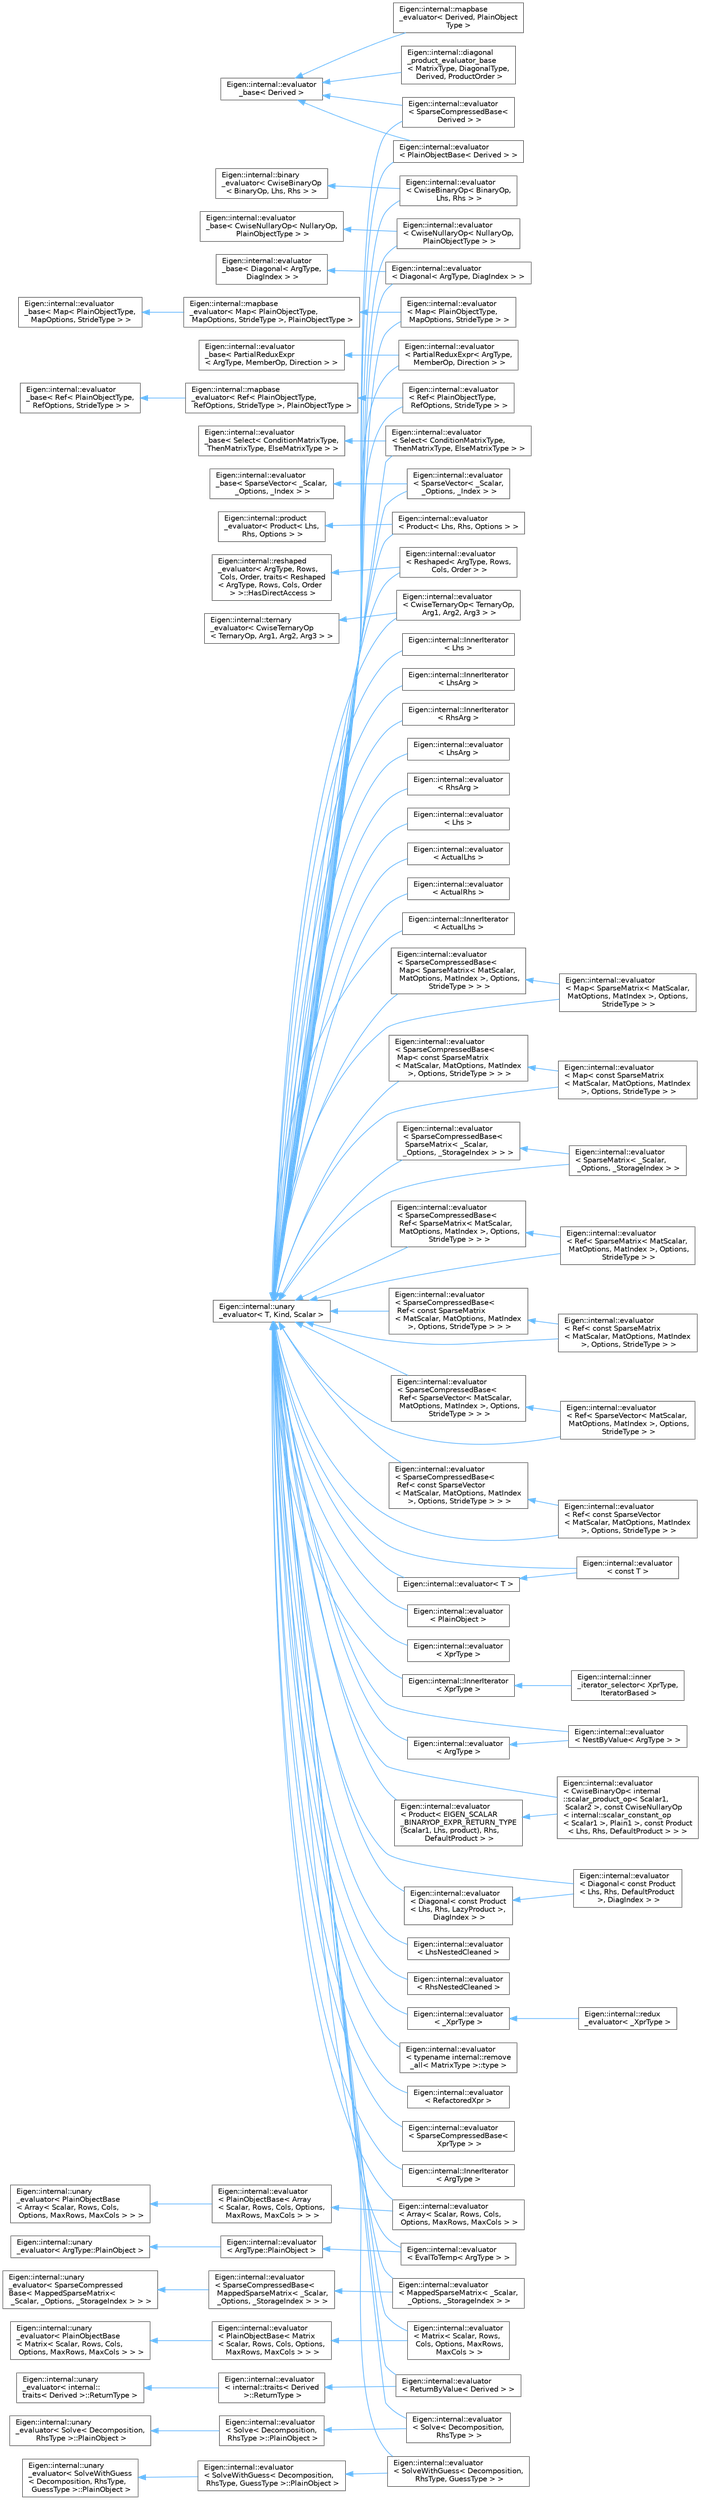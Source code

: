 digraph "Graphical Class Hierarchy"
{
 // LATEX_PDF_SIZE
  bgcolor="transparent";
  edge [fontname=Helvetica,fontsize=10,labelfontname=Helvetica,labelfontsize=10];
  node [fontname=Helvetica,fontsize=10,shape=box,height=0.2,width=0.4];
  rankdir="LR";
  Node0 [id="Node000000",label="Eigen::internal::binary\l_evaluator\< CwiseBinaryOp\l\< BinaryOp, Lhs, Rhs \> \>",height=0.2,width=0.4,color="grey40", fillcolor="white", style="filled",URL="$structEigen_1_1internal_1_1binary__evaluator.html",tooltip=" "];
  Node0 -> Node1 [id="edge611_Node000000_Node000001",dir="back",color="steelblue1",style="solid",tooltip=" "];
  Node1 [id="Node000001",label="Eigen::internal::evaluator\l\< CwiseBinaryOp\< BinaryOp,\l Lhs, Rhs \> \>",height=0.2,width=0.4,color="grey40", fillcolor="white", style="filled",URL="$structEigen_1_1internal_1_1evaluator_3_01CwiseBinaryOp_3_01BinaryOp_00_01Lhs_00_01Rhs_01_4_01_4.html",tooltip=" "];
  Node48 [id="Node000048",label="Eigen::internal::evaluator\l_base\< CwiseNullaryOp\< NullaryOp,\l PlainObjectType \> \>",height=0.2,width=0.4,color="grey40", fillcolor="white", style="filled",URL="$structEigen_1_1internal_1_1evaluator__base.html",tooltip=" "];
  Node48 -> Node47 [id="edge612_Node000048_Node000047",dir="back",color="steelblue1",style="solid",tooltip=" "];
  Node47 [id="Node000047",label="Eigen::internal::evaluator\l\< CwiseNullaryOp\< NullaryOp,\l PlainObjectType \> \>",height=0.2,width=0.4,color="grey40", fillcolor="white", style="filled",URL="$structEigen_1_1internal_1_1evaluator_3_01CwiseNullaryOp_3_01NullaryOp_00_01PlainObjectType_01_4_01_4.html",tooltip=" "];
  Node68 [id="Node000068",label="Eigen::internal::evaluator\l_base\< Derived \>",height=0.2,width=0.4,color="grey40", fillcolor="white", style="filled",URL="$structEigen_1_1internal_1_1evaluator__base.html",tooltip=" "];
  Node68 -> Node69 [id="edge613_Node000068_Node000069",dir="back",color="steelblue1",style="solid",tooltip=" "];
  Node69 [id="Node000069",label="Eigen::internal::diagonal\l_product_evaluator_base\l\< MatrixType, DiagonalType,\l Derived, ProductOrder \>",height=0.2,width=0.4,color="grey40", fillcolor="white", style="filled",URL="$structEigen_1_1internal_1_1diagonal__product__evaluator__base.html",tooltip=" "];
  Node68 -> Node67 [id="edge614_Node000068_Node000067",dir="back",color="steelblue1",style="solid",tooltip=" "];
  Node67 [id="Node000067",label="Eigen::internal::evaluator\l\< PlainObjectBase\< Derived \> \>",height=0.2,width=0.4,color="grey40", fillcolor="white", style="filled",URL="$structEigen_1_1internal_1_1evaluator_3_01PlainObjectBase_3_01Derived_01_4_01_4.html",tooltip=" "];
  Node68 -> Node70 [id="edge615_Node000068_Node000070",dir="back",color="steelblue1",style="solid",tooltip=" "];
  Node70 [id="Node000070",label="Eigen::internal::evaluator\l\< SparseCompressedBase\<\l Derived \> \>",height=0.2,width=0.4,color="grey40", fillcolor="white", style="filled",URL="$structEigen_1_1internal_1_1evaluator_3_01SparseCompressedBase_3_01Derived_01_4_01_4.html",tooltip=" "];
  Node68 -> Node71 [id="edge616_Node000068_Node000071",dir="back",color="steelblue1",style="solid",tooltip=" "];
  Node71 [id="Node000071",label="Eigen::internal::mapbase\l_evaluator\< Derived, PlainObject\lType \>",height=0.2,width=0.4,color="grey40", fillcolor="white", style="filled",URL="$structEigen_1_1internal_1_1mapbase__evaluator.html",tooltip=" "];
  Node52 [id="Node000052",label="Eigen::internal::evaluator\l_base\< Diagonal\< ArgType,\l DiagIndex \> \>",height=0.2,width=0.4,color="grey40", fillcolor="white", style="filled",URL="$structEigen_1_1internal_1_1evaluator__base.html",tooltip=" "];
  Node52 -> Node51 [id="edge617_Node000052_Node000051",dir="back",color="steelblue1",style="solid",tooltip=" "];
  Node51 [id="Node000051",label="Eigen::internal::evaluator\l\< Diagonal\< ArgType, DiagIndex \> \>",height=0.2,width=0.4,color="grey40", fillcolor="white", style="filled",URL="$structEigen_1_1internal_1_1evaluator_3_01Diagonal_3_01ArgType_00_01DiagIndex_01_4_01_4.html",tooltip=" "];
  Node58 [id="Node000058",label="Eigen::internal::evaluator\l_base\< Map\< PlainObjectType,\l MapOptions, StrideType \> \>",height=0.2,width=0.4,color="grey40", fillcolor="white", style="filled",URL="$structEigen_1_1internal_1_1evaluator__base.html",tooltip=" "];
  Node58 -> Node57 [id="edge618_Node000058_Node000057",dir="back",color="steelblue1",style="solid",tooltip=" "];
  Node57 [id="Node000057",label="Eigen::internal::mapbase\l_evaluator\< Map\< PlainObjectType,\l MapOptions, StrideType \>, PlainObjectType \>",height=0.2,width=0.4,color="grey40", fillcolor="white", style="filled",URL="$structEigen_1_1internal_1_1mapbase__evaluator.html",tooltip=" "];
  Node57 -> Node56 [id="edge619_Node000057_Node000056",dir="back",color="steelblue1",style="solid",tooltip=" "];
  Node56 [id="Node000056",label="Eigen::internal::evaluator\l\< Map\< PlainObjectType,\l MapOptions, StrideType \> \>",height=0.2,width=0.4,color="grey40", fillcolor="white", style="filled",URL="$structEigen_1_1internal_1_1evaluator_3_01Map_3_01PlainObjectType_00_01MapOptions_00_01StrideType_01_4_01_4.html",tooltip=" "];
  Node66 [id="Node000066",label="Eigen::internal::evaluator\l_base\< PartialReduxExpr\l\< ArgType, MemberOp, Direction \> \>",height=0.2,width=0.4,color="grey40", fillcolor="white", style="filled",URL="$structEigen_1_1internal_1_1evaluator__base.html",tooltip=" "];
  Node66 -> Node65 [id="edge620_Node000066_Node000065",dir="back",color="steelblue1",style="solid",tooltip=" "];
  Node65 [id="Node000065",label="Eigen::internal::evaluator\l\< PartialReduxExpr\< ArgType,\l MemberOp, Direction \> \>",height=0.2,width=0.4,color="grey40", fillcolor="white", style="filled",URL="$structEigen_1_1internal_1_1evaluator_3_01PartialReduxExpr_3_01ArgType_00_01MemberOp_00_01Direction_01_4_01_4.html",tooltip=" "];
  Node76 [id="Node000076",label="Eigen::internal::evaluator\l_base\< Ref\< PlainObjectType,\l RefOptions, StrideType \> \>",height=0.2,width=0.4,color="grey40", fillcolor="white", style="filled",URL="$structEigen_1_1internal_1_1evaluator__base.html",tooltip=" "];
  Node76 -> Node75 [id="edge621_Node000076_Node000075",dir="back",color="steelblue1",style="solid",tooltip=" "];
  Node75 [id="Node000075",label="Eigen::internal::mapbase\l_evaluator\< Ref\< PlainObjectType,\l RefOptions, StrideType \>, PlainObjectType \>",height=0.2,width=0.4,color="grey40", fillcolor="white", style="filled",URL="$structEigen_1_1internal_1_1mapbase__evaluator.html",tooltip=" "];
  Node75 -> Node74 [id="edge622_Node000075_Node000074",dir="back",color="steelblue1",style="solid",tooltip=" "];
  Node74 [id="Node000074",label="Eigen::internal::evaluator\l\< Ref\< PlainObjectType,\l RefOptions, StrideType \> \>",height=0.2,width=0.4,color="grey40", fillcolor="white", style="filled",URL="$structEigen_1_1internal_1_1evaluator_3_01Ref_3_01PlainObjectType_00_01RefOptions_00_01StrideType_01_4_01_4.html",tooltip=" "];
  Node83 [id="Node000083",label="Eigen::internal::evaluator\l_base\< Select\< ConditionMatrixType,\l ThenMatrixType, ElseMatrixType \> \>",height=0.2,width=0.4,color="grey40", fillcolor="white", style="filled",URL="$structEigen_1_1internal_1_1evaluator__base.html",tooltip=" "];
  Node83 -> Node82 [id="edge623_Node000083_Node000082",dir="back",color="steelblue1",style="solid",tooltip=" "];
  Node82 [id="Node000082",label="Eigen::internal::evaluator\l\< Select\< ConditionMatrixType,\l ThenMatrixType, ElseMatrixType \> \>",height=0.2,width=0.4,color="grey40", fillcolor="white", style="filled",URL="$structEigen_1_1internal_1_1evaluator_3_01Select_3_01ConditionMatrixType_00_01ThenMatrixType_00_01ElseMatrixType_01_4_01_4.html",tooltip=" "];
  Node91 [id="Node000091",label="Eigen::internal::evaluator\l_base\< SparseVector\< _Scalar,\l _Options, _Index \> \>",height=0.2,width=0.4,color="grey40", fillcolor="white", style="filled",URL="$structEigen_1_1internal_1_1evaluator__base.html",tooltip=" "];
  Node91 -> Node90 [id="edge624_Node000091_Node000090",dir="back",color="steelblue1",style="solid",tooltip=" "];
  Node90 [id="Node000090",label="Eigen::internal::evaluator\l\< SparseVector\< _Scalar,\l _Options, _Index \> \>",height=0.2,width=0.4,color="grey40", fillcolor="white", style="filled",URL="$structEigen_1_1internal_1_1evaluator_3_01SparseVector_3_01__Scalar_00_01__Options_00_01__Index_01_4_01_4.html",tooltip=" "];
  Node73 [id="Node000073",label="Eigen::internal::product\l_evaluator\< Product\< Lhs,\l Rhs, Options \> \>",height=0.2,width=0.4,color="grey40", fillcolor="white", style="filled",URL="$structEigen_1_1internal_1_1product__evaluator.html",tooltip=" "];
  Node73 -> Node72 [id="edge625_Node000073_Node000072",dir="back",color="steelblue1",style="solid",tooltip=" "];
  Node72 [id="Node000072",label="Eigen::internal::evaluator\l\< Product\< Lhs, Rhs, Options \> \>",height=0.2,width=0.4,color="grey40", fillcolor="white", style="filled",URL="$structEigen_1_1internal_1_1evaluator_3_01Product_3_01Lhs_00_01Rhs_00_01Options_01_4_01_4.html",tooltip=" "];
  Node78 [id="Node000078",label="Eigen::internal::reshaped\l_evaluator\< ArgType, Rows,\l Cols, Order, traits\< Reshaped\l\< ArgType, Rows, Cols, Order\l \> \>::HasDirectAccess \>",height=0.2,width=0.4,color="grey40", fillcolor="white", style="filled",URL="$structEigen_1_1internal_1_1reshaped__evaluator.html",tooltip=" "];
  Node78 -> Node77 [id="edge626_Node000078_Node000077",dir="back",color="steelblue1",style="solid",tooltip=" "];
  Node77 [id="Node000077",label="Eigen::internal::evaluator\l\< Reshaped\< ArgType, Rows,\l Cols, Order \> \>",height=0.2,width=0.4,color="grey40", fillcolor="white", style="filled",URL="$structEigen_1_1internal_1_1evaluator_3_01Reshaped_3_01ArgType_00_01Rows_00_01Cols_00_01Order_01_4_01_4.html",tooltip=" "];
  Node50 [id="Node000050",label="Eigen::internal::ternary\l_evaluator\< CwiseTernaryOp\l\< TernaryOp, Arg1, Arg2, Arg3 \> \>",height=0.2,width=0.4,color="grey40", fillcolor="white", style="filled",URL="$structEigen_1_1internal_1_1ternary__evaluator.html",tooltip=" "];
  Node50 -> Node49 [id="edge627_Node000050_Node000049",dir="back",color="steelblue1",style="solid",tooltip=" "];
  Node49 [id="Node000049",label="Eigen::internal::evaluator\l\< CwiseTernaryOp\< TernaryOp,\l Arg1, Arg2, Arg3 \> \>",height=0.2,width=0.4,color="grey40", fillcolor="white", style="filled",URL="$structEigen_1_1internal_1_1evaluator_3_01CwiseTernaryOp_3_01TernaryOp_00_01Arg1_00_01Arg2_00_01Arg3_01_4_01_4.html",tooltip=" "];
  Node2 [id="Node000002",label="Eigen::internal::unary\l_evaluator\< T, Kind, Scalar \>",height=0.2,width=0.4,color="grey40", fillcolor="white", style="filled",URL="$structEigen_1_1internal_1_1unary__evaluator.html",tooltip=" "];
  Node2 -> Node3 [id="edge628_Node000002_Node000003",dir="back",color="steelblue1",style="solid",tooltip=" "];
  Node3 [id="Node000003",label="Eigen::internal::evaluator\l\< PlainObject \>",height=0.2,width=0.4,color="grey40", fillcolor="white", style="filled",URL="$structEigen_1_1internal_1_1evaluator.html",tooltip=" "];
  Node2 -> Node4 [id="edge629_Node000002_Node000004",dir="back",color="steelblue1",style="solid",tooltip=" "];
  Node4 [id="Node000004",label="Eigen::internal::evaluator\l\< XprType \>",height=0.2,width=0.4,color="grey40", fillcolor="white", style="filled",URL="$structEigen_1_1internal_1_1evaluator.html",tooltip=" "];
  Node2 -> Node5 [id="edge630_Node000002_Node000005",dir="back",color="steelblue1",style="solid",tooltip=" "];
  Node5 [id="Node000005",label="Eigen::internal::InnerIterator\l\< XprType \>",height=0.2,width=0.4,color="grey40", fillcolor="white", style="filled",URL="$structEigen_1_1internal_1_1evaluator.html",tooltip=" "];
  Node5 -> Node6 [id="edge631_Node000005_Node000006",dir="back",color="steelblue1",style="solid",tooltip=" "];
  Node6 [id="Node000006",label="Eigen::internal::inner\l_iterator_selector\< XprType,\l IteratorBased \>",height=0.2,width=0.4,color="grey40", fillcolor="white", style="filled",URL="$classEigen_1_1internal_1_1inner__iterator__selector_3_01XprType_00_01IteratorBased_01_4.html",tooltip=" "];
  Node2 -> Node7 [id="edge632_Node000002_Node000007",dir="back",color="steelblue1",style="solid",tooltip=" "];
  Node7 [id="Node000007",label="Eigen::internal::evaluator\l\< ArgType \>",height=0.2,width=0.4,color="grey40", fillcolor="white", style="filled",URL="$structEigen_1_1internal_1_1evaluator.html",tooltip=" "];
  Node7 -> Node8 [id="edge633_Node000007_Node000008",dir="back",color="steelblue1",style="solid",tooltip=" "];
  Node8 [id="Node000008",label="Eigen::internal::evaluator\l\< NestByValue\< ArgType \> \>",height=0.2,width=0.4,color="grey40", fillcolor="white", style="filled",URL="$structEigen_1_1internal_1_1evaluator_3_01NestByValue_3_01ArgType_01_4_01_4.html",tooltip=" "];
  Node2 -> Node9 [id="edge634_Node000002_Node000009",dir="back",color="steelblue1",style="solid",tooltip=" "];
  Node9 [id="Node000009",label="Eigen::internal::evaluator\l\< Product\< EIGEN_SCALAR\l_BINARYOP_EXPR_RETURN_TYPE\l(Scalar1, Lhs, product), Rhs,\l DefaultProduct \> \>",height=0.2,width=0.4,color="grey40", fillcolor="white", style="filled",URL="$structEigen_1_1internal_1_1evaluator.html",tooltip=" "];
  Node9 -> Node10 [id="edge635_Node000009_Node000010",dir="back",color="steelblue1",style="solid",tooltip=" "];
  Node10 [id="Node000010",label="Eigen::internal::evaluator\l\< CwiseBinaryOp\< internal\l::scalar_product_op\< Scalar1,\l Scalar2 \>, const CwiseNullaryOp\l\< internal::scalar_constant_op\l\< Scalar1 \>, Plain1 \>, const Product\l\< Lhs, Rhs, DefaultProduct \> \> \>",height=0.2,width=0.4,color="grey40", fillcolor="white", style="filled",URL="$structEigen_1_1internal_1_1evaluator_3_01CwiseBinaryOp_3_01internal_1_1scalar__product__op_3_01S6c0cdfe5b2796e1f76893a3464935965.html",tooltip=" "];
  Node2 -> Node11 [id="edge636_Node000002_Node000011",dir="back",color="steelblue1",style="solid",tooltip=" "];
  Node11 [id="Node000011",label="Eigen::internal::evaluator\l\< Diagonal\< const Product\l\< Lhs, Rhs, LazyProduct \>,\l DiagIndex \> \>",height=0.2,width=0.4,color="grey40", fillcolor="white", style="filled",URL="$structEigen_1_1internal_1_1evaluator.html",tooltip=" "];
  Node11 -> Node12 [id="edge637_Node000011_Node000012",dir="back",color="steelblue1",style="solid",tooltip=" "];
  Node12 [id="Node000012",label="Eigen::internal::evaluator\l\< Diagonal\< const Product\l\< Lhs, Rhs, DefaultProduct\l \>, DiagIndex \> \>",height=0.2,width=0.4,color="grey40", fillcolor="white", style="filled",URL="$structEigen_1_1internal_1_1evaluator_3_01Diagonal_3_01const_01Product_3_01Lhs_00_01Rhs_00_01Defabe1176db04885d040269ad1fa310b581.html",tooltip=" "];
  Node2 -> Node13 [id="edge638_Node000002_Node000013",dir="back",color="steelblue1",style="solid",tooltip=" "];
  Node13 [id="Node000013",label="Eigen::internal::evaluator\l\< LhsNestedCleaned \>",height=0.2,width=0.4,color="grey40", fillcolor="white", style="filled",URL="$structEigen_1_1internal_1_1evaluator.html",tooltip=" "];
  Node2 -> Node14 [id="edge639_Node000002_Node000014",dir="back",color="steelblue1",style="solid",tooltip=" "];
  Node14 [id="Node000014",label="Eigen::internal::evaluator\l\< RhsNestedCleaned \>",height=0.2,width=0.4,color="grey40", fillcolor="white", style="filled",URL="$structEigen_1_1internal_1_1evaluator.html",tooltip=" "];
  Node2 -> Node15 [id="edge640_Node000002_Node000015",dir="back",color="steelblue1",style="solid",tooltip=" "];
  Node15 [id="Node000015",label="Eigen::internal::evaluator\l\< _XprType \>",height=0.2,width=0.4,color="grey40", fillcolor="white", style="filled",URL="$structEigen_1_1internal_1_1evaluator.html",tooltip=" "];
  Node15 -> Node16 [id="edge641_Node000015_Node000016",dir="back",color="steelblue1",style="solid",tooltip=" "];
  Node16 [id="Node000016",label="Eigen::internal::redux\l_evaluator\< _XprType \>",height=0.2,width=0.4,color="grey40", fillcolor="white", style="filled",URL="$classEigen_1_1internal_1_1redux__evaluator.html",tooltip=" "];
  Node2 -> Node17 [id="edge642_Node000002_Node000017",dir="back",color="steelblue1",style="solid",tooltip=" "];
  Node17 [id="Node000017",label="Eigen::internal::evaluator\l\< typename internal::remove\l_all\< MatrixType \>::type \>",height=0.2,width=0.4,color="grey40", fillcolor="white", style="filled",URL="$structEigen_1_1internal_1_1evaluator.html",tooltip=" "];
  Node2 -> Node18 [id="edge643_Node000002_Node000018",dir="back",color="steelblue1",style="solid",tooltip=" "];
  Node18 [id="Node000018",label="Eigen::internal::evaluator\l\< RefactoredXpr \>",height=0.2,width=0.4,color="grey40", fillcolor="white", style="filled",URL="$structEigen_1_1internal_1_1evaluator.html",tooltip=" "];
  Node2 -> Node19 [id="edge644_Node000002_Node000019",dir="back",color="steelblue1",style="solid",tooltip=" "];
  Node19 [id="Node000019",label="Eigen::internal::evaluator\l\< SparseCompressedBase\<\l XprType \> \>",height=0.2,width=0.4,color="grey40", fillcolor="white", style="filled",URL="$structEigen_1_1internal_1_1evaluator.html",tooltip=" "];
  Node2 -> Node20 [id="edge645_Node000002_Node000020",dir="back",color="steelblue1",style="solid",tooltip=" "];
  Node20 [id="Node000020",label="Eigen::internal::InnerIterator\l\< ArgType \>",height=0.2,width=0.4,color="grey40", fillcolor="white", style="filled",URL="$structEigen_1_1internal_1_1evaluator.html",tooltip=" "];
  Node2 -> Node21 [id="edge646_Node000002_Node000021",dir="back",color="steelblue1",style="solid",tooltip=" "];
  Node21 [id="Node000021",label="Eigen::internal::InnerIterator\l\< Lhs \>",height=0.2,width=0.4,color="grey40", fillcolor="white", style="filled",URL="$structEigen_1_1internal_1_1evaluator.html",tooltip=" "];
  Node2 -> Node22 [id="edge647_Node000002_Node000022",dir="back",color="steelblue1",style="solid",tooltip=" "];
  Node22 [id="Node000022",label="Eigen::internal::InnerIterator\l\< LhsArg \>",height=0.2,width=0.4,color="grey40", fillcolor="white", style="filled",URL="$structEigen_1_1internal_1_1evaluator.html",tooltip=" "];
  Node2 -> Node23 [id="edge648_Node000002_Node000023",dir="back",color="steelblue1",style="solid",tooltip=" "];
  Node23 [id="Node000023",label="Eigen::internal::InnerIterator\l\< RhsArg \>",height=0.2,width=0.4,color="grey40", fillcolor="white", style="filled",URL="$structEigen_1_1internal_1_1evaluator.html",tooltip=" "];
  Node2 -> Node24 [id="edge649_Node000002_Node000024",dir="back",color="steelblue1",style="solid",tooltip=" "];
  Node24 [id="Node000024",label="Eigen::internal::evaluator\l\< LhsArg \>",height=0.2,width=0.4,color="grey40", fillcolor="white", style="filled",URL="$structEigen_1_1internal_1_1evaluator.html",tooltip=" "];
  Node2 -> Node25 [id="edge650_Node000002_Node000025",dir="back",color="steelblue1",style="solid",tooltip=" "];
  Node25 [id="Node000025",label="Eigen::internal::evaluator\l\< RhsArg \>",height=0.2,width=0.4,color="grey40", fillcolor="white", style="filled",URL="$structEigen_1_1internal_1_1evaluator.html",tooltip=" "];
  Node2 -> Node26 [id="edge651_Node000002_Node000026",dir="back",color="steelblue1",style="solid",tooltip=" "];
  Node26 [id="Node000026",label="Eigen::internal::evaluator\l\< Lhs \>",height=0.2,width=0.4,color="grey40", fillcolor="white", style="filled",URL="$structEigen_1_1internal_1_1evaluator.html",tooltip=" "];
  Node2 -> Node27 [id="edge652_Node000002_Node000027",dir="back",color="steelblue1",style="solid",tooltip=" "];
  Node27 [id="Node000027",label="Eigen::internal::evaluator\l\< ActualLhs \>",height=0.2,width=0.4,color="grey40", fillcolor="white", style="filled",URL="$structEigen_1_1internal_1_1evaluator.html",tooltip=" "];
  Node2 -> Node28 [id="edge653_Node000002_Node000028",dir="back",color="steelblue1",style="solid",tooltip=" "];
  Node28 [id="Node000028",label="Eigen::internal::evaluator\l\< ActualRhs \>",height=0.2,width=0.4,color="grey40", fillcolor="white", style="filled",URL="$structEigen_1_1internal_1_1evaluator.html",tooltip=" "];
  Node2 -> Node29 [id="edge654_Node000002_Node000029",dir="back",color="steelblue1",style="solid",tooltip=" "];
  Node29 [id="Node000029",label="Eigen::internal::InnerIterator\l\< ActualLhs \>",height=0.2,width=0.4,color="grey40", fillcolor="white", style="filled",URL="$structEigen_1_1internal_1_1evaluator.html",tooltip=" "];
  Node2 -> Node30 [id="edge655_Node000002_Node000030",dir="back",color="steelblue1",style="solid",tooltip=" "];
  Node30 [id="Node000030",label="Eigen::internal::evaluator\l\< SparseCompressedBase\<\l Map\< SparseMatrix\< MatScalar,\l MatOptions, MatIndex \>, Options,\l StrideType \> \> \>",height=0.2,width=0.4,color="grey40", fillcolor="white", style="filled",URL="$structEigen_1_1internal_1_1evaluator.html",tooltip=" "];
  Node30 -> Node31 [id="edge656_Node000030_Node000031",dir="back",color="steelblue1",style="solid",tooltip=" "];
  Node31 [id="Node000031",label="Eigen::internal::evaluator\l\< Map\< SparseMatrix\< MatScalar,\l MatOptions, MatIndex \>, Options,\l StrideType \> \>",height=0.2,width=0.4,color="grey40", fillcolor="white", style="filled",URL="$structEigen_1_1internal_1_1evaluator_3_01Map_3_01SparseMatrix_3_01MatScalar_00_01MatOptions_00_0ffeaddebca006aa5b64343abc165ee02.html",tooltip=" "];
  Node2 -> Node32 [id="edge657_Node000002_Node000032",dir="back",color="steelblue1",style="solid",tooltip=" "];
  Node32 [id="Node000032",label="Eigen::internal::evaluator\l\< SparseCompressedBase\<\l Map\< const SparseMatrix\l\< MatScalar, MatOptions, MatIndex\l \>, Options, StrideType \> \> \>",height=0.2,width=0.4,color="grey40", fillcolor="white", style="filled",URL="$structEigen_1_1internal_1_1evaluator.html",tooltip=" "];
  Node32 -> Node33 [id="edge658_Node000032_Node000033",dir="back",color="steelblue1",style="solid",tooltip=" "];
  Node33 [id="Node000033",label="Eigen::internal::evaluator\l\< Map\< const SparseMatrix\l\< MatScalar, MatOptions, MatIndex\l \>, Options, StrideType \> \>",height=0.2,width=0.4,color="grey40", fillcolor="white", style="filled",URL="$structEigen_1_1internal_1_1evaluator_3_01Map_3_01const_01SparseMatrix_3_01MatScalar_00_01MatOpti12291b3ec160b8a0eeb7c6301e07273b.html",tooltip=" "];
  Node2 -> Node34 [id="edge659_Node000002_Node000034",dir="back",color="steelblue1",style="solid",tooltip=" "];
  Node34 [id="Node000034",label="Eigen::internal::evaluator\l\< SparseCompressedBase\<\l SparseMatrix\< _Scalar, \l_Options, _StorageIndex \> \> \>",height=0.2,width=0.4,color="grey40", fillcolor="white", style="filled",URL="$structEigen_1_1internal_1_1evaluator.html",tooltip=" "];
  Node34 -> Node35 [id="edge660_Node000034_Node000035",dir="back",color="steelblue1",style="solid",tooltip=" "];
  Node35 [id="Node000035",label="Eigen::internal::evaluator\l\< SparseMatrix\< _Scalar,\l _Options, _StorageIndex \> \>",height=0.2,width=0.4,color="grey40", fillcolor="white", style="filled",URL="$structEigen_1_1internal_1_1evaluator_3_01SparseMatrix_3_01__Scalar_00_01__Options_00_01__StorageIndex_01_4_01_4.html",tooltip=" "];
  Node2 -> Node36 [id="edge661_Node000002_Node000036",dir="back",color="steelblue1",style="solid",tooltip=" "];
  Node36 [id="Node000036",label="Eigen::internal::evaluator\l\< SparseCompressedBase\<\l Ref\< SparseMatrix\< MatScalar,\l MatOptions, MatIndex \>, Options,\l StrideType \> \> \>",height=0.2,width=0.4,color="grey40", fillcolor="white", style="filled",URL="$structEigen_1_1internal_1_1evaluator.html",tooltip=" "];
  Node36 -> Node37 [id="edge662_Node000036_Node000037",dir="back",color="steelblue1",style="solid",tooltip=" "];
  Node37 [id="Node000037",label="Eigen::internal::evaluator\l\< Ref\< SparseMatrix\< MatScalar,\l MatOptions, MatIndex \>, Options,\l StrideType \> \>",height=0.2,width=0.4,color="grey40", fillcolor="white", style="filled",URL="$structEigen_1_1internal_1_1evaluator_3_01Ref_3_01SparseMatrix_3_01MatScalar_00_01MatOptions_00_0a5df8492ce2a4c86d03ffe1578c8c1e6.html",tooltip=" "];
  Node2 -> Node38 [id="edge663_Node000002_Node000038",dir="back",color="steelblue1",style="solid",tooltip=" "];
  Node38 [id="Node000038",label="Eigen::internal::evaluator\l\< SparseCompressedBase\<\l Ref\< const SparseMatrix\l\< MatScalar, MatOptions, MatIndex\l \>, Options, StrideType \> \> \>",height=0.2,width=0.4,color="grey40", fillcolor="white", style="filled",URL="$structEigen_1_1internal_1_1evaluator.html",tooltip=" "];
  Node38 -> Node39 [id="edge664_Node000038_Node000039",dir="back",color="steelblue1",style="solid",tooltip=" "];
  Node39 [id="Node000039",label="Eigen::internal::evaluator\l\< Ref\< const SparseMatrix\l\< MatScalar, MatOptions, MatIndex\l \>, Options, StrideType \> \>",height=0.2,width=0.4,color="grey40", fillcolor="white", style="filled",URL="$structEigen_1_1internal_1_1evaluator_3_01Ref_3_01const_01SparseMatrix_3_01MatScalar_00_01MatOptifef4c2d1983f51294895acf426a418ce.html",tooltip=" "];
  Node2 -> Node40 [id="edge665_Node000002_Node000040",dir="back",color="steelblue1",style="solid",tooltip=" "];
  Node40 [id="Node000040",label="Eigen::internal::evaluator\l\< SparseCompressedBase\<\l Ref\< SparseVector\< MatScalar,\l MatOptions, MatIndex \>, Options,\l StrideType \> \> \>",height=0.2,width=0.4,color="grey40", fillcolor="white", style="filled",URL="$structEigen_1_1internal_1_1evaluator.html",tooltip=" "];
  Node40 -> Node41 [id="edge666_Node000040_Node000041",dir="back",color="steelblue1",style="solid",tooltip=" "];
  Node41 [id="Node000041",label="Eigen::internal::evaluator\l\< Ref\< SparseVector\< MatScalar,\l MatOptions, MatIndex \>, Options,\l StrideType \> \>",height=0.2,width=0.4,color="grey40", fillcolor="white", style="filled",URL="$structEigen_1_1internal_1_1evaluator_3_01Ref_3_01SparseVector_3_01MatScalar_00_01MatOptions_00_0ae90c40d1ce9fe60db53fa239ca3738c.html",tooltip=" "];
  Node2 -> Node42 [id="edge667_Node000002_Node000042",dir="back",color="steelblue1",style="solid",tooltip=" "];
  Node42 [id="Node000042",label="Eigen::internal::evaluator\l\< SparseCompressedBase\<\l Ref\< const SparseVector\l\< MatScalar, MatOptions, MatIndex\l \>, Options, StrideType \> \> \>",height=0.2,width=0.4,color="grey40", fillcolor="white", style="filled",URL="$structEigen_1_1internal_1_1evaluator.html",tooltip=" "];
  Node42 -> Node43 [id="edge668_Node000042_Node000043",dir="back",color="steelblue1",style="solid",tooltip=" "];
  Node43 [id="Node000043",label="Eigen::internal::evaluator\l\< Ref\< const SparseVector\l\< MatScalar, MatOptions, MatIndex\l \>, Options, StrideType \> \>",height=0.2,width=0.4,color="grey40", fillcolor="white", style="filled",URL="$structEigen_1_1internal_1_1evaluator_3_01Ref_3_01const_01SparseVector_3_01MatScalar_00_01MatOptib095e88fba88be00706098fad6276ca1.html",tooltip=" "];
  Node2 -> Node44 [id="edge669_Node000002_Node000044",dir="back",color="steelblue1",style="solid",tooltip=" "];
  Node44 [id="Node000044",label="Eigen::internal::evaluator\l\< Array\< Scalar, Rows, Cols,\l Options, MaxRows, MaxCols \> \>",height=0.2,width=0.4,color="grey40", fillcolor="white", style="filled",URL="$structEigen_1_1internal_1_1evaluator_3_01Array_3_01Scalar_00_01Rows_00_01Cols_00_01Options_00_01MaxRows_00_01MaxCols_01_4_01_4.html",tooltip=" "];
  Node2 -> Node1 [id="edge670_Node000002_Node000001",dir="back",color="steelblue1",style="solid",tooltip=" "];
  Node2 -> Node10 [id="edge671_Node000002_Node000010",dir="back",color="steelblue1",style="solid",tooltip=" "];
  Node2 -> Node47 [id="edge672_Node000002_Node000047",dir="back",color="steelblue1",style="solid",tooltip=" "];
  Node2 -> Node49 [id="edge673_Node000002_Node000049",dir="back",color="steelblue1",style="solid",tooltip=" "];
  Node2 -> Node51 [id="edge674_Node000002_Node000051",dir="back",color="steelblue1",style="solid",tooltip=" "];
  Node2 -> Node12 [id="edge675_Node000002_Node000012",dir="back",color="steelblue1",style="solid",tooltip=" "];
  Node2 -> Node53 [id="edge676_Node000002_Node000053",dir="back",color="steelblue1",style="solid",tooltip=" "];
  Node53 [id="Node000053",label="Eigen::internal::evaluator\l\< EvalToTemp\< ArgType \> \>",height=0.2,width=0.4,color="grey40", fillcolor="white", style="filled",URL="$structEigen_1_1internal_1_1evaluator_3_01EvalToTemp_3_01ArgType_01_4_01_4.html",tooltip=" "];
  Node2 -> Node56 [id="edge677_Node000002_Node000056",dir="back",color="steelblue1",style="solid",tooltip=" "];
  Node2 -> Node31 [id="edge678_Node000002_Node000031",dir="back",color="steelblue1",style="solid",tooltip=" "];
  Node2 -> Node33 [id="edge679_Node000002_Node000033",dir="back",color="steelblue1",style="solid",tooltip=" "];
  Node2 -> Node59 [id="edge680_Node000002_Node000059",dir="back",color="steelblue1",style="solid",tooltip=" "];
  Node59 [id="Node000059",label="Eigen::internal::evaluator\l\< MappedSparseMatrix\< _Scalar,\l _Options, _StorageIndex \> \>",height=0.2,width=0.4,color="grey40", fillcolor="white", style="filled",URL="$structEigen_1_1internal_1_1evaluator_3_01MappedSparseMatrix_3_01__Scalar_00_01__Options_00_01__StorageIndex_01_4_01_4.html",tooltip=" "];
  Node2 -> Node62 [id="edge681_Node000002_Node000062",dir="back",color="steelblue1",style="solid",tooltip=" "];
  Node62 [id="Node000062",label="Eigen::internal::evaluator\l\< Matrix\< Scalar, Rows,\l Cols, Options, MaxRows,\l MaxCols \> \>",height=0.2,width=0.4,color="grey40", fillcolor="white", style="filled",URL="$structEigen_1_1internal_1_1evaluator_3_01Matrix_3_01Scalar_00_01Rows_00_01Cols_00_01Options_00_01MaxRows_00_01MaxCols_01_4_01_4.html",tooltip=" "];
  Node2 -> Node8 [id="edge682_Node000002_Node000008",dir="back",color="steelblue1",style="solid",tooltip=" "];
  Node2 -> Node65 [id="edge683_Node000002_Node000065",dir="back",color="steelblue1",style="solid",tooltip=" "];
  Node2 -> Node67 [id="edge684_Node000002_Node000067",dir="back",color="steelblue1",style="solid",tooltip=" "];
  Node2 -> Node72 [id="edge685_Node000002_Node000072",dir="back",color="steelblue1",style="solid",tooltip=" "];
  Node2 -> Node74 [id="edge686_Node000002_Node000074",dir="back",color="steelblue1",style="solid",tooltip=" "];
  Node2 -> Node37 [id="edge687_Node000002_Node000037",dir="back",color="steelblue1",style="solid",tooltip=" "];
  Node2 -> Node41 [id="edge688_Node000002_Node000041",dir="back",color="steelblue1",style="solid",tooltip=" "];
  Node2 -> Node39 [id="edge689_Node000002_Node000039",dir="back",color="steelblue1",style="solid",tooltip=" "];
  Node2 -> Node43 [id="edge690_Node000002_Node000043",dir="back",color="steelblue1",style="solid",tooltip=" "];
  Node2 -> Node77 [id="edge691_Node000002_Node000077",dir="back",color="steelblue1",style="solid",tooltip=" "];
  Node2 -> Node79 [id="edge692_Node000002_Node000079",dir="back",color="steelblue1",style="solid",tooltip=" "];
  Node79 [id="Node000079",label="Eigen::internal::evaluator\l\< ReturnByValue\< Derived \> \>",height=0.2,width=0.4,color="grey40", fillcolor="white", style="filled",URL="$structEigen_1_1internal_1_1evaluator_3_01ReturnByValue_3_01Derived_01_4_01_4.html",tooltip=" "];
  Node2 -> Node82 [id="edge693_Node000002_Node000082",dir="back",color="steelblue1",style="solid",tooltip=" "];
  Node2 -> Node84 [id="edge694_Node000002_Node000084",dir="back",color="steelblue1",style="solid",tooltip=" "];
  Node84 [id="Node000084",label="Eigen::internal::evaluator\l\< Solve\< Decomposition,\l RhsType \> \>",height=0.2,width=0.4,color="grey40", fillcolor="white", style="filled",URL="$structEigen_1_1internal_1_1evaluator_3_01Solve_3_01Decomposition_00_01RhsType_01_4_01_4.html",tooltip=" "];
  Node2 -> Node87 [id="edge695_Node000002_Node000087",dir="back",color="steelblue1",style="solid",tooltip=" "];
  Node87 [id="Node000087",label="Eigen::internal::evaluator\l\< SolveWithGuess\< Decomposition,\l RhsType, GuessType \> \>",height=0.2,width=0.4,color="grey40", fillcolor="white", style="filled",URL="$structEigen_1_1internal_1_1evaluator_3_01SolveWithGuess_3_01Decomposition_00_01RhsType_00_01GuessType_01_4_01_4.html",tooltip=" "];
  Node2 -> Node70 [id="edge696_Node000002_Node000070",dir="back",color="steelblue1",style="solid",tooltip=" "];
  Node2 -> Node35 [id="edge697_Node000002_Node000035",dir="back",color="steelblue1",style="solid",tooltip=" "];
  Node2 -> Node90 [id="edge698_Node000002_Node000090",dir="back",color="steelblue1",style="solid",tooltip=" "];
  Node2 -> Node92 [id="edge699_Node000002_Node000092",dir="back",color="steelblue1",style="solid",tooltip=" "];
  Node92 [id="Node000092",label="Eigen::internal::evaluator\l\< const T \>",height=0.2,width=0.4,color="grey40", fillcolor="white", style="filled",URL="$structEigen_1_1internal_1_1evaluator_3_01const_01T_01_4.html",tooltip=" "];
  Node2 -> Node93 [id="edge700_Node000002_Node000093",dir="back",color="steelblue1",style="solid",tooltip=" "];
  Node93 [id="Node000093",label="Eigen::internal::evaluator\< T \>",height=0.2,width=0.4,color="grey40", fillcolor="white", style="filled",URL="$structEigen_1_1internal_1_1evaluator.html",tooltip=" "];
  Node93 -> Node92 [id="edge701_Node000093_Node000092",dir="back",color="steelblue1",style="solid",tooltip=" "];
  Node55 [id="Node000055",label="Eigen::internal::unary\l_evaluator\< ArgType::PlainObject \>",height=0.2,width=0.4,color="grey40", fillcolor="white", style="filled",URL="$structEigen_1_1internal_1_1unary__evaluator.html",tooltip=" "];
  Node55 -> Node54 [id="edge702_Node000055_Node000054",dir="back",color="steelblue1",style="solid",tooltip=" "];
  Node54 [id="Node000054",label="Eigen::internal::evaluator\l\< ArgType::PlainObject \>",height=0.2,width=0.4,color="grey40", fillcolor="white", style="filled",URL="$structEigen_1_1internal_1_1evaluator.html",tooltip=" "];
  Node54 -> Node53 [id="edge703_Node000054_Node000053",dir="back",color="steelblue1",style="solid",tooltip=" "];
  Node81 [id="Node000081",label="Eigen::internal::unary\l_evaluator\< internal::\ltraits\< Derived \>::ReturnType \>",height=0.2,width=0.4,color="grey40", fillcolor="white", style="filled",URL="$structEigen_1_1internal_1_1unary__evaluator.html",tooltip=" "];
  Node81 -> Node80 [id="edge704_Node000081_Node000080",dir="back",color="steelblue1",style="solid",tooltip=" "];
  Node80 [id="Node000080",label="Eigen::internal::evaluator\l\< internal::traits\< Derived\l \>::ReturnType \>",height=0.2,width=0.4,color="grey40", fillcolor="white", style="filled",URL="$structEigen_1_1internal_1_1evaluator.html",tooltip=" "];
  Node80 -> Node79 [id="edge705_Node000080_Node000079",dir="back",color="steelblue1",style="solid",tooltip=" "];
  Node46 [id="Node000046",label="Eigen::internal::unary\l_evaluator\< PlainObjectBase\l\< Array\< Scalar, Rows, Cols,\l Options, MaxRows, MaxCols \> \> \>",height=0.2,width=0.4,color="grey40", fillcolor="white", style="filled",URL="$structEigen_1_1internal_1_1unary__evaluator.html",tooltip=" "];
  Node46 -> Node45 [id="edge706_Node000046_Node000045",dir="back",color="steelblue1",style="solid",tooltip=" "];
  Node45 [id="Node000045",label="Eigen::internal::evaluator\l\< PlainObjectBase\< Array\l\< Scalar, Rows, Cols, Options,\l MaxRows, MaxCols \> \> \>",height=0.2,width=0.4,color="grey40", fillcolor="white", style="filled",URL="$structEigen_1_1internal_1_1evaluator.html",tooltip=" "];
  Node45 -> Node44 [id="edge707_Node000045_Node000044",dir="back",color="steelblue1",style="solid",tooltip=" "];
  Node64 [id="Node000064",label="Eigen::internal::unary\l_evaluator\< PlainObjectBase\l\< Matrix\< Scalar, Rows, Cols,\l Options, MaxRows, MaxCols \> \> \>",height=0.2,width=0.4,color="grey40", fillcolor="white", style="filled",URL="$structEigen_1_1internal_1_1unary__evaluator.html",tooltip=" "];
  Node64 -> Node63 [id="edge708_Node000064_Node000063",dir="back",color="steelblue1",style="solid",tooltip=" "];
  Node63 [id="Node000063",label="Eigen::internal::evaluator\l\< PlainObjectBase\< Matrix\l\< Scalar, Rows, Cols, Options,\l MaxRows, MaxCols \> \> \>",height=0.2,width=0.4,color="grey40", fillcolor="white", style="filled",URL="$structEigen_1_1internal_1_1evaluator.html",tooltip=" "];
  Node63 -> Node62 [id="edge709_Node000063_Node000062",dir="back",color="steelblue1",style="solid",tooltip=" "];
  Node86 [id="Node000086",label="Eigen::internal::unary\l_evaluator\< Solve\< Decomposition,\l RhsType \>::PlainObject \>",height=0.2,width=0.4,color="grey40", fillcolor="white", style="filled",URL="$structEigen_1_1internal_1_1unary__evaluator.html",tooltip=" "];
  Node86 -> Node85 [id="edge710_Node000086_Node000085",dir="back",color="steelblue1",style="solid",tooltip=" "];
  Node85 [id="Node000085",label="Eigen::internal::evaluator\l\< Solve\< Decomposition,\l RhsType \>::PlainObject \>",height=0.2,width=0.4,color="grey40", fillcolor="white", style="filled",URL="$structEigen_1_1internal_1_1evaluator.html",tooltip=" "];
  Node85 -> Node84 [id="edge711_Node000085_Node000084",dir="back",color="steelblue1",style="solid",tooltip=" "];
  Node89 [id="Node000089",label="Eigen::internal::unary\l_evaluator\< SolveWithGuess\l\< Decomposition, RhsType,\l GuessType \>::PlainObject \>",height=0.2,width=0.4,color="grey40", fillcolor="white", style="filled",URL="$structEigen_1_1internal_1_1unary__evaluator.html",tooltip=" "];
  Node89 -> Node88 [id="edge712_Node000089_Node000088",dir="back",color="steelblue1",style="solid",tooltip=" "];
  Node88 [id="Node000088",label="Eigen::internal::evaluator\l\< SolveWithGuess\< Decomposition,\l RhsType, GuessType \>::PlainObject \>",height=0.2,width=0.4,color="grey40", fillcolor="white", style="filled",URL="$structEigen_1_1internal_1_1evaluator.html",tooltip=" "];
  Node88 -> Node87 [id="edge713_Node000088_Node000087",dir="back",color="steelblue1",style="solid",tooltip=" "];
  Node61 [id="Node000061",label="Eigen::internal::unary\l_evaluator\< SparseCompressed\lBase\< MappedSparseMatrix\<\l _Scalar, _Options, _StorageIndex \> \> \>",height=0.2,width=0.4,color="grey40", fillcolor="white", style="filled",URL="$structEigen_1_1internal_1_1unary__evaluator.html",tooltip=" "];
  Node61 -> Node60 [id="edge714_Node000061_Node000060",dir="back",color="steelblue1",style="solid",tooltip=" "];
  Node60 [id="Node000060",label="Eigen::internal::evaluator\l\< SparseCompressedBase\<\l MappedSparseMatrix\< _Scalar,\l _Options, _StorageIndex \> \> \>",height=0.2,width=0.4,color="grey40", fillcolor="white", style="filled",URL="$structEigen_1_1internal_1_1evaluator.html",tooltip=" "];
  Node60 -> Node59 [id="edge715_Node000060_Node000059",dir="back",color="steelblue1",style="solid",tooltip=" "];
}
